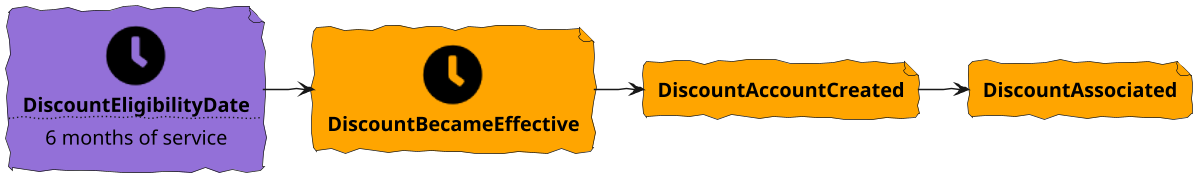 @startuml
!include <tupadr3/common>
!include <tupadr3/font-awesome-5/clock>
!include <tupadr3/font-awesome-5/calendar_alt>

skinparam defaultFontName Purisa
skinparam handwritten true
skinparam backgroundcolor transparent

skinparam defaultTextAlignment center


scale 1200*480

file DiscountEligibilityDate #MediumPurple [
 <size:60><$clock></size>
 **DiscountEligibilityDate**
....
6 months of service
]

file DiscountBecameEffective #Orange [
 <size:60><$clock></size>
 **DiscountBecameEffective**
]

file DiscountAccountCreated #Orange [
 **DiscountAccountCreated**
]

file DiscountAssociated #Orange [
 **DiscountAssociated**
]


DiscountEligibilityDate -> DiscountBecameEffective
DiscountBecameEffective -R-> DiscountAccountCreated
DiscountAccountCreated -R-> DiscountAssociated

@enduml